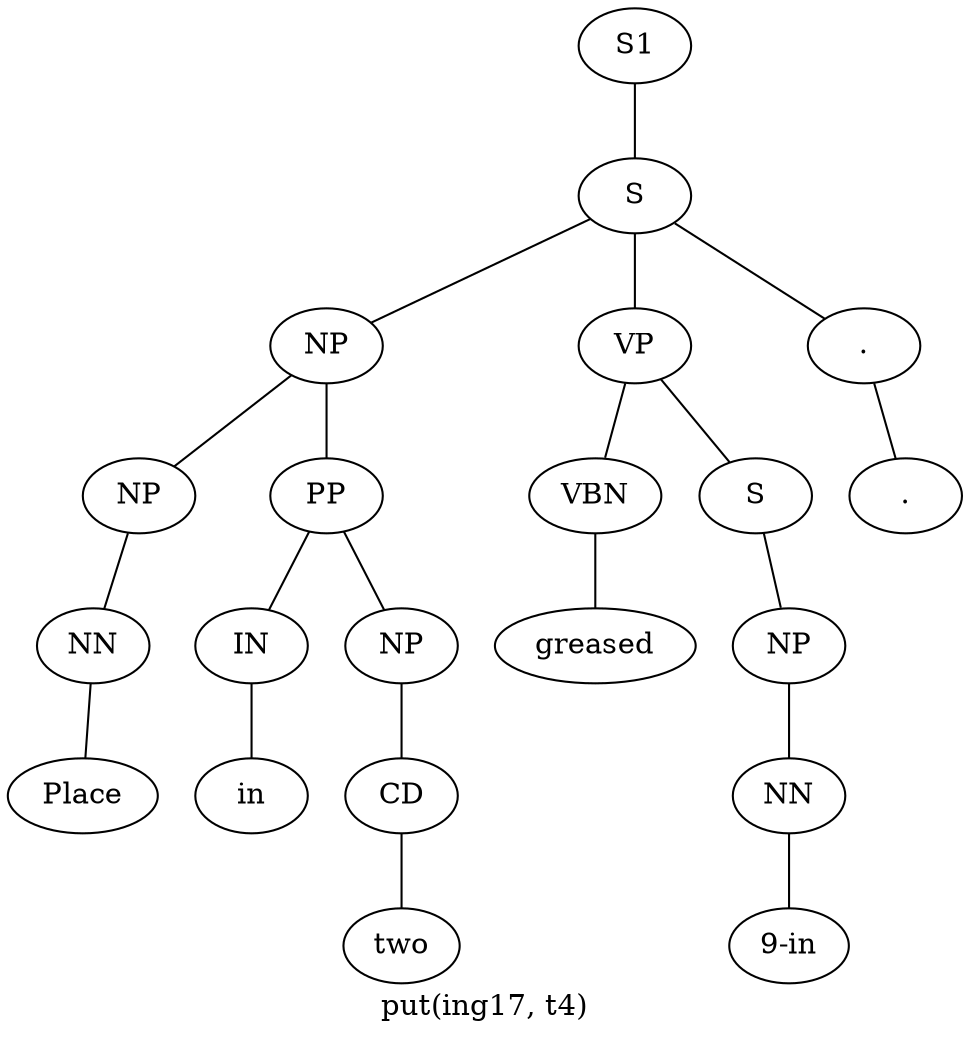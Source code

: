 graph SyntaxGraph {
	label = "put(ing17, t4)";
	Node0 [label="S1"];
	Node1 [label="S"];
	Node2 [label="NP"];
	Node3 [label="NP"];
	Node4 [label="NN"];
	Node5 [label="Place"];
	Node6 [label="PP"];
	Node7 [label="IN"];
	Node8 [label="in"];
	Node9 [label="NP"];
	Node10 [label="CD"];
	Node11 [label="two"];
	Node12 [label="VP"];
	Node13 [label="VBN"];
	Node14 [label="greased"];
	Node15 [label="S"];
	Node16 [label="NP"];
	Node17 [label="NN"];
	Node18 [label="9-in"];
	Node19 [label="."];
	Node20 [label="."];

	Node0 -- Node1;
	Node1 -- Node2;
	Node1 -- Node12;
	Node1 -- Node19;
	Node2 -- Node3;
	Node2 -- Node6;
	Node3 -- Node4;
	Node4 -- Node5;
	Node6 -- Node7;
	Node6 -- Node9;
	Node7 -- Node8;
	Node9 -- Node10;
	Node10 -- Node11;
	Node12 -- Node13;
	Node12 -- Node15;
	Node13 -- Node14;
	Node15 -- Node16;
	Node16 -- Node17;
	Node17 -- Node18;
	Node19 -- Node20;
}